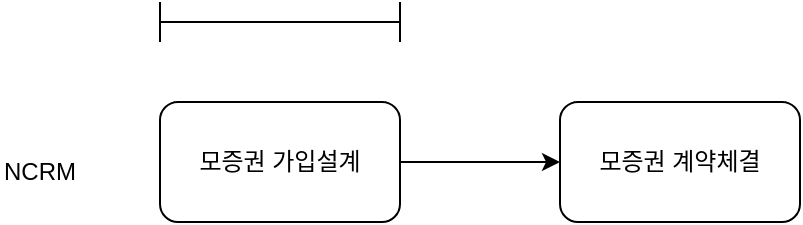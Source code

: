 <mxfile version="22.0.2" type="github">
  <diagram name="페이지-1" id="bvmQZ6XR5QvL3yoACLCf">
    <mxGraphModel dx="1656" dy="1052" grid="1" gridSize="10" guides="1" tooltips="1" connect="1" arrows="1" fold="1" page="1" pageScale="1" pageWidth="1169" pageHeight="827" math="0" shadow="0">
      <root>
        <mxCell id="0" />
        <mxCell id="1" parent="0" />
        <mxCell id="Jhw51zaWMBWXEtMtDxfH-4" value="" style="edgeStyle=orthogonalEdgeStyle;rounded=0;orthogonalLoop=1;jettySize=auto;html=1;" edge="1" parent="1" source="Jhw51zaWMBWXEtMtDxfH-1" target="Jhw51zaWMBWXEtMtDxfH-3">
          <mxGeometry relative="1" as="geometry" />
        </mxCell>
        <mxCell id="Jhw51zaWMBWXEtMtDxfH-1" value="모증권 가입설계" style="rounded=1;whiteSpace=wrap;html=1;" vertex="1" parent="1">
          <mxGeometry x="120" y="200" width="120" height="60" as="geometry" />
        </mxCell>
        <mxCell id="Jhw51zaWMBWXEtMtDxfH-2" value="" style="shape=crossbar;whiteSpace=wrap;html=1;rounded=1;" vertex="1" parent="1">
          <mxGeometry x="120" y="150" width="120" height="20" as="geometry" />
        </mxCell>
        <mxCell id="Jhw51zaWMBWXEtMtDxfH-3" value="모증권 계약체결" style="whiteSpace=wrap;html=1;rounded=1;" vertex="1" parent="1">
          <mxGeometry x="320" y="200" width="120" height="60" as="geometry" />
        </mxCell>
        <mxCell id="Jhw51zaWMBWXEtMtDxfH-5" value="NCRM" style="text;html=1;strokeColor=none;fillColor=none;align=left;verticalAlign=middle;whiteSpace=wrap;rounded=0;" vertex="1" parent="1">
          <mxGeometry x="40" y="220" width="60" height="30" as="geometry" />
        </mxCell>
      </root>
    </mxGraphModel>
  </diagram>
</mxfile>
